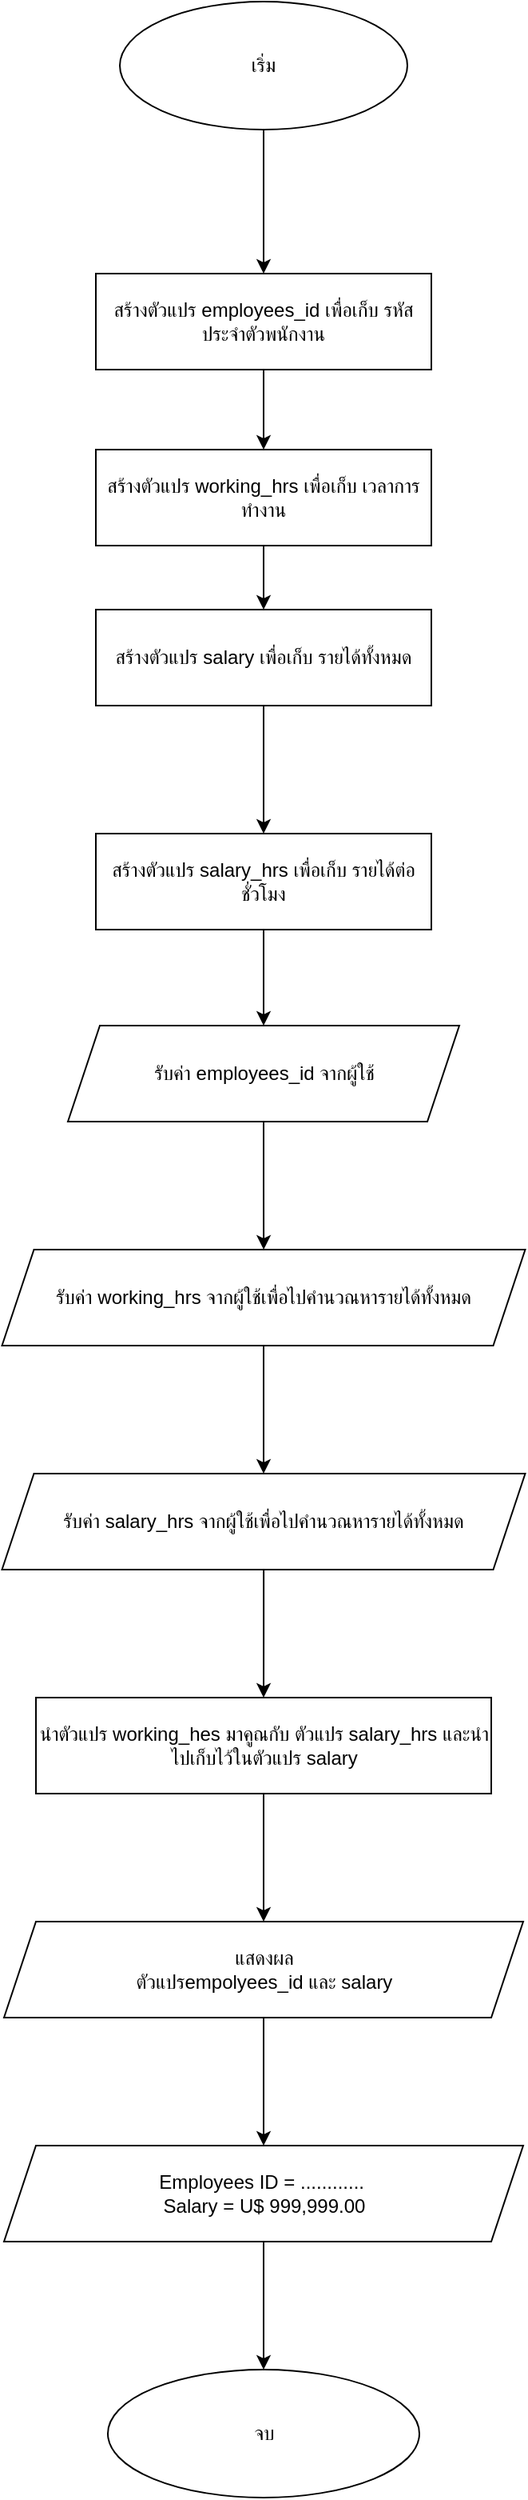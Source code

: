 <mxfile version="24.7.17">
  <diagram name="Page-1" id="jPK3mtU3912ozePmfI7T">
    <mxGraphModel dx="2146" dy="4579" grid="1" gridSize="10" guides="1" tooltips="1" connect="1" arrows="1" fold="1" page="0" pageScale="1" pageWidth="850" pageHeight="1100" math="0" shadow="0">
      <root>
        <mxCell id="0" />
        <mxCell id="1" parent="0" />
        <mxCell id="LePeqE8UnKB5lblaura4-4" value="" style="edgeStyle=orthogonalEdgeStyle;rounded=0;orthogonalLoop=1;jettySize=auto;html=1;" parent="1" source="GKYSavb73CZCJ6DlVbEL-1" target="LePeqE8UnKB5lblaura4-3" edge="1">
          <mxGeometry relative="1" as="geometry" />
        </mxCell>
        <mxCell id="GKYSavb73CZCJ6DlVbEL-1" value="เริ่ม" style="ellipse;whiteSpace=wrap;html=1;fillColor=default;strokeWidth=1;" parent="1" vertex="1">
          <mxGeometry x="335" y="-3270" width="180" height="80" as="geometry" />
        </mxCell>
        <mxCell id="LePeqE8UnKB5lblaura4-6" value="" style="edgeStyle=orthogonalEdgeStyle;rounded=0;orthogonalLoop=1;jettySize=auto;html=1;" parent="1" source="LePeqE8UnKB5lblaura4-3" target="LePeqE8UnKB5lblaura4-5" edge="1">
          <mxGeometry relative="1" as="geometry" />
        </mxCell>
        <mxCell id="LePeqE8UnKB5lblaura4-3" value="สร้างตัวแปร employees_id เพื่อเก็บ รหัสประจำตัวพนักงาน" style="whiteSpace=wrap;html=1;strokeWidth=1;" parent="1" vertex="1">
          <mxGeometry x="320" y="-3100" width="210" height="60" as="geometry" />
        </mxCell>
        <mxCell id="LePeqE8UnKB5lblaura4-8" value="" style="edgeStyle=orthogonalEdgeStyle;rounded=0;orthogonalLoop=1;jettySize=auto;html=1;" parent="1" source="LePeqE8UnKB5lblaura4-5" target="LePeqE8UnKB5lblaura4-7" edge="1">
          <mxGeometry relative="1" as="geometry" />
        </mxCell>
        <mxCell id="LePeqE8UnKB5lblaura4-5" value="สร้างตัวแปร working_hrs เพื่อเก็บ เวลาการทำงาน" style="whiteSpace=wrap;html=1;strokeWidth=1;" parent="1" vertex="1">
          <mxGeometry x="320" y="-2990" width="210" height="60" as="geometry" />
        </mxCell>
        <mxCell id="LePeqE8UnKB5lblaura4-20" value="" style="edgeStyle=orthogonalEdgeStyle;rounded=0;orthogonalLoop=1;jettySize=auto;html=1;" parent="1" source="LePeqE8UnKB5lblaura4-7" target="LePeqE8UnKB5lblaura4-19" edge="1">
          <mxGeometry relative="1" as="geometry" />
        </mxCell>
        <mxCell id="LePeqE8UnKB5lblaura4-7" value="สร้างตัวแปร salary เพื่อเก็บ รายได้ทั้งหมด" style="whiteSpace=wrap;html=1;strokeWidth=1;" parent="1" vertex="1">
          <mxGeometry x="320" y="-2890" width="210" height="60" as="geometry" />
        </mxCell>
        <mxCell id="LePeqE8UnKB5lblaura4-12" value="" style="edgeStyle=orthogonalEdgeStyle;rounded=0;orthogonalLoop=1;jettySize=auto;html=1;" parent="1" source="LePeqE8UnKB5lblaura4-9" target="LePeqE8UnKB5lblaura4-11" edge="1">
          <mxGeometry relative="1" as="geometry" />
        </mxCell>
        <mxCell id="LePeqE8UnKB5lblaura4-9" value="รับค่า employees_id จากผู้ใช้" style="shape=parallelogram;perimeter=parallelogramPerimeter;whiteSpace=wrap;html=1;fixedSize=1;strokeWidth=1;" parent="1" vertex="1">
          <mxGeometry x="302.5" y="-2630" width="245" height="60" as="geometry" />
        </mxCell>
        <mxCell id="LePeqE8UnKB5lblaura4-14" value="" style="edgeStyle=orthogonalEdgeStyle;rounded=0;orthogonalLoop=1;jettySize=auto;html=1;" parent="1" source="LePeqE8UnKB5lblaura4-11" target="LePeqE8UnKB5lblaura4-13" edge="1">
          <mxGeometry relative="1" as="geometry" />
        </mxCell>
        <mxCell id="LePeqE8UnKB5lblaura4-11" value="รับค่า working_hrs จากผู้ใช้เพื่อไปคำนวณหารายได้ทั้งหมด" style="shape=parallelogram;perimeter=parallelogramPerimeter;whiteSpace=wrap;html=1;fixedSize=1;strokeWidth=1;" parent="1" vertex="1">
          <mxGeometry x="261.25" y="-2490" width="327.5" height="60" as="geometry" />
        </mxCell>
        <mxCell id="LePeqE8UnKB5lblaura4-16" value="" style="edgeStyle=orthogonalEdgeStyle;rounded=0;orthogonalLoop=1;jettySize=auto;html=1;" parent="1" source="LePeqE8UnKB5lblaura4-13" target="LePeqE8UnKB5lblaura4-15" edge="1">
          <mxGeometry relative="1" as="geometry" />
        </mxCell>
        <mxCell id="LePeqE8UnKB5lblaura4-13" value="รับค่า salary_hrs&amp;nbsp;จากผู้ใช้เพื่อไปคำนวณหารายได้ทั้งหมด" style="shape=parallelogram;perimeter=parallelogramPerimeter;whiteSpace=wrap;html=1;fixedSize=1;strokeWidth=1;" parent="1" vertex="1">
          <mxGeometry x="261.25" y="-2350" width="327.5" height="60" as="geometry" />
        </mxCell>
        <mxCell id="LePeqE8UnKB5lblaura4-25" value="" style="edgeStyle=orthogonalEdgeStyle;rounded=0;orthogonalLoop=1;jettySize=auto;html=1;" parent="1" source="LePeqE8UnKB5lblaura4-15" target="LePeqE8UnKB5lblaura4-24" edge="1">
          <mxGeometry relative="1" as="geometry" />
        </mxCell>
        <mxCell id="LePeqE8UnKB5lblaura4-15" value="นำตัวแปร working_hes มาคูณกับ ตัวแปร salary_hrs และนำไปเก็บไว้ในตัวแปร salary" style="whiteSpace=wrap;html=1;strokeWidth=1;" parent="1" vertex="1">
          <mxGeometry x="282.5" y="-2210" width="285" height="60" as="geometry" />
        </mxCell>
        <mxCell id="LePeqE8UnKB5lblaura4-21" value="" style="edgeStyle=orthogonalEdgeStyle;rounded=0;orthogonalLoop=1;jettySize=auto;html=1;" parent="1" source="LePeqE8UnKB5lblaura4-19" target="LePeqE8UnKB5lblaura4-9" edge="1">
          <mxGeometry relative="1" as="geometry" />
        </mxCell>
        <mxCell id="LePeqE8UnKB5lblaura4-19" value="สร้างตัวแปร salary_hrs&amp;nbsp;เพื่อเก็บ รายได้ต่อชั่วโมง" style="whiteSpace=wrap;html=1;strokeWidth=1;" parent="1" vertex="1">
          <mxGeometry x="320" y="-2750" width="210" height="60" as="geometry" />
        </mxCell>
        <mxCell id="LePeqE8UnKB5lblaura4-27" value="" style="edgeStyle=orthogonalEdgeStyle;rounded=0;orthogonalLoop=1;jettySize=auto;html=1;" parent="1" source="LePeqE8UnKB5lblaura4-24" target="LePeqE8UnKB5lblaura4-26" edge="1">
          <mxGeometry relative="1" as="geometry" />
        </mxCell>
        <mxCell id="LePeqE8UnKB5lblaura4-24" value="แสดงผล&lt;div&gt;ตัวแปรempolyees_id และ salary&lt;/div&gt;" style="shape=parallelogram;perimeter=parallelogramPerimeter;whiteSpace=wrap;html=1;fixedSize=1;strokeWidth=1;" parent="1" vertex="1">
          <mxGeometry x="262.5" y="-2070" width="325" height="60" as="geometry" />
        </mxCell>
        <mxCell id="LePeqE8UnKB5lblaura4-29" value="" style="edgeStyle=orthogonalEdgeStyle;rounded=0;orthogonalLoop=1;jettySize=auto;html=1;" parent="1" source="LePeqE8UnKB5lblaura4-26" target="LePeqE8UnKB5lblaura4-28" edge="1">
          <mxGeometry relative="1" as="geometry" />
        </mxCell>
        <mxCell id="LePeqE8UnKB5lblaura4-26" value="Employees ID = ............&amp;nbsp;&lt;div&gt;Salary = U$ 999,999.00&lt;br&gt;&lt;/div&gt;" style="shape=parallelogram;perimeter=parallelogramPerimeter;whiteSpace=wrap;html=1;fixedSize=1;strokeWidth=1;" parent="1" vertex="1">
          <mxGeometry x="262.5" y="-1930" width="325" height="60" as="geometry" />
        </mxCell>
        <mxCell id="LePeqE8UnKB5lblaura4-28" value="จบ" style="ellipse;whiteSpace=wrap;html=1;strokeWidth=1;" parent="1" vertex="1">
          <mxGeometry x="327.5" y="-1790" width="195" height="80" as="geometry" />
        </mxCell>
      </root>
    </mxGraphModel>
  </diagram>
</mxfile>
